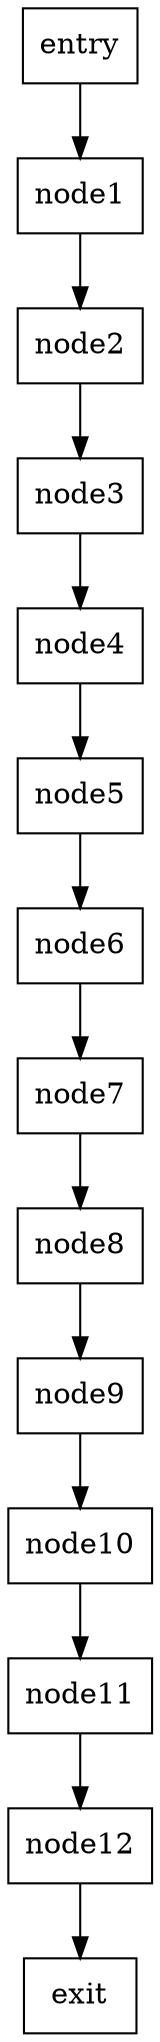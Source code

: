 digraph "CFG" {
  node [shape=box];
entry;
node1;
node2;
node3;
node4;
node5;
node6;
node7;
node8;
node9;
node10;
node11;
node12;
exit;
entry -> node1;
node1 -> node2;
node2 -> node3;
node3 -> node4;
node4 -> node5;
node5 -> node6;
node6 -> node7;
node7 -> node8;
node8 -> node9;
node9 -> node10;
node10 -> node11;
node11 -> node12;
node12 -> exit;
}
